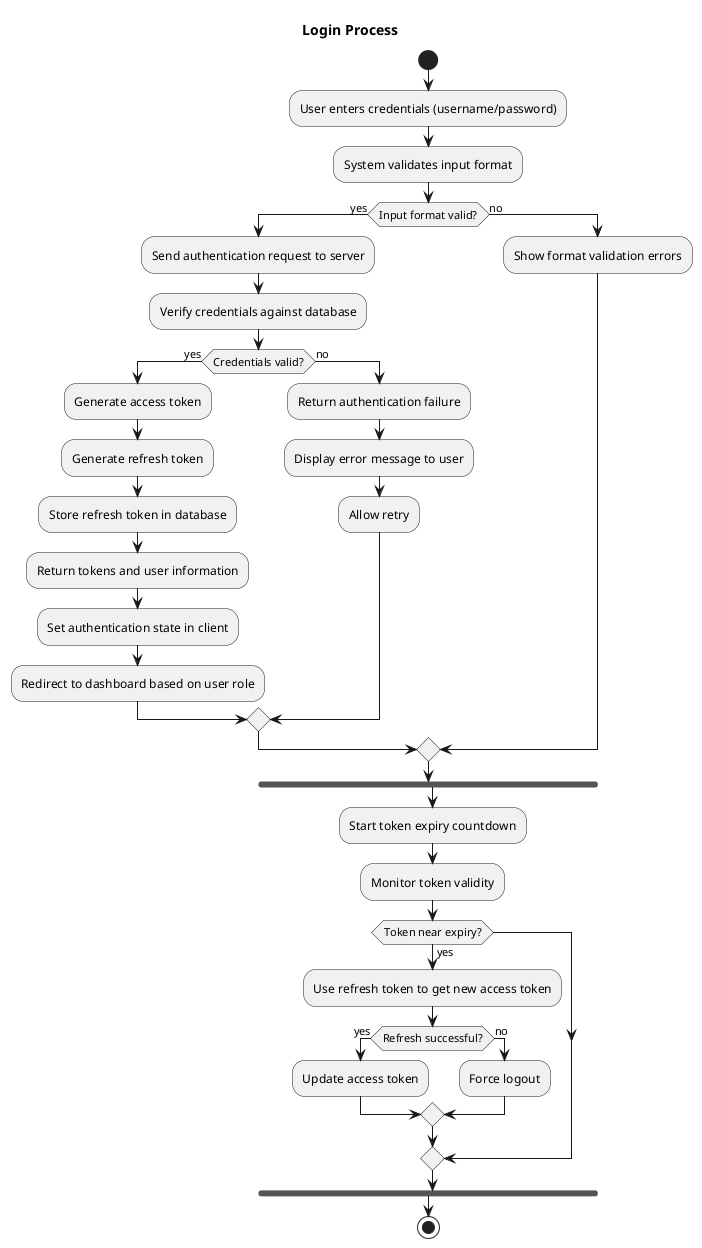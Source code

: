 @startuml Login Process
title Login Process

start
:User enters credentials (username/password);
:System validates input format;
if (Input format valid?) then (yes)
  :Send authentication request to server;
  :Verify credentials against database;
  if (Credentials valid?) then (yes)
    :Generate access token;
    :Generate refresh token;
    :Store refresh token in database;
    :Return tokens and user information;
    :Set authentication state in client;
    :Redirect to dashboard based on user role;
  else (no)
    :Return authentication failure;
    :Display error message to user;
    :Allow retry;
  endif
else (no)
  :Show format validation errors;
endif

fork
  :Start token expiry countdown;
  :Monitor token validity;
  if (Token near expiry?) then (yes)
    :Use refresh token to get new access token;
    if (Refresh successful?) then (yes)
      :Update access token;
    else (no)
      :Force logout;
    endif
  endif
endfork

stop
@enduml
